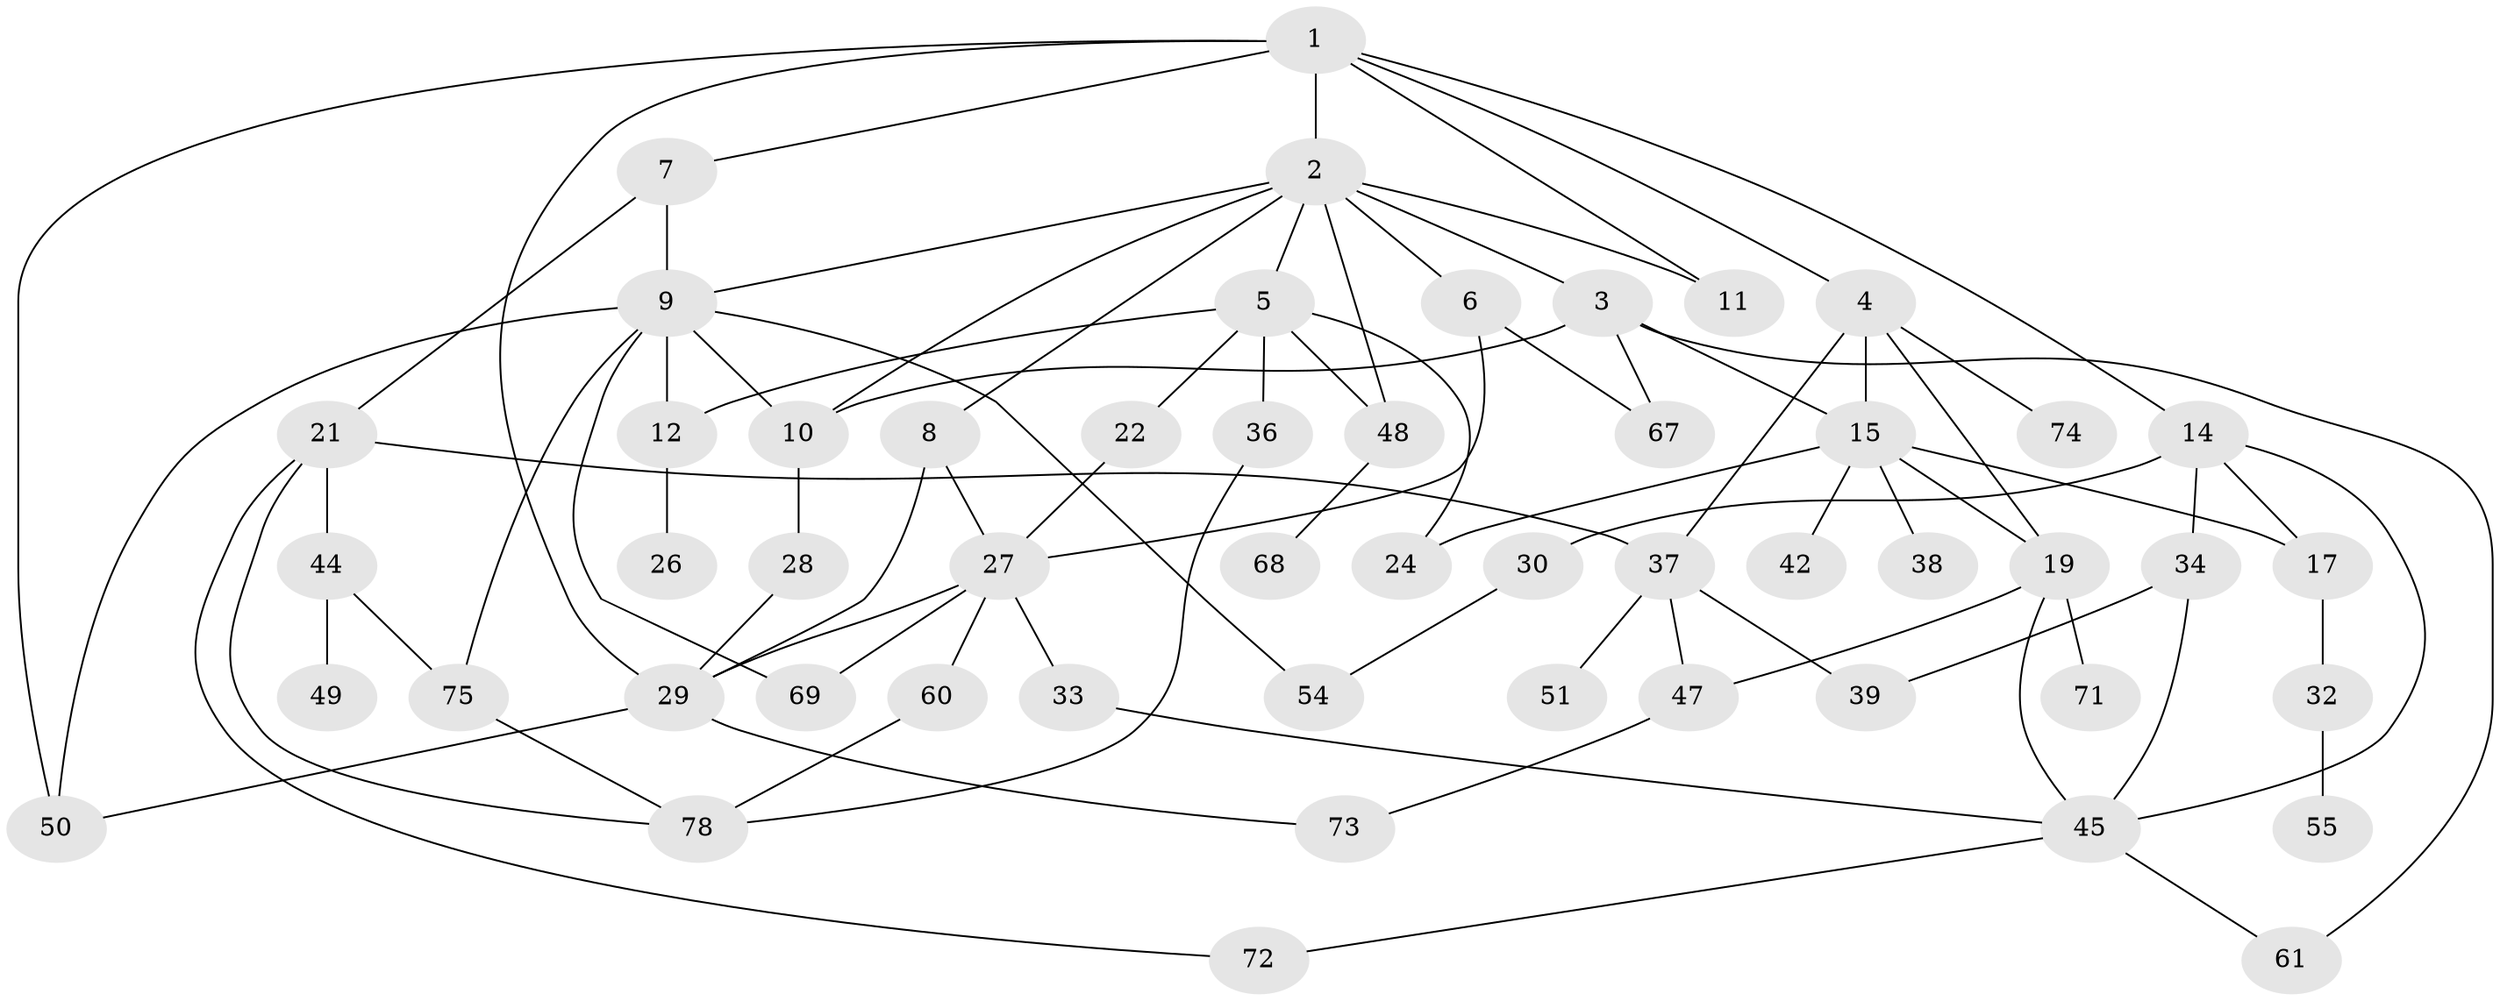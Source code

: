 // Generated by graph-tools (version 1.1) at 2025/23/03/03/25 07:23:33]
// undirected, 52 vertices, 84 edges
graph export_dot {
graph [start="1"]
  node [color=gray90,style=filled];
  1 [super="+35"];
  2 [super="+70"];
  3 [super="+23"];
  4 [super="+25"];
  5 [super="+13"];
  6;
  7 [super="+56"];
  8;
  9 [super="+18"];
  10 [super="+46"];
  11 [super="+43"];
  12 [super="+31"];
  14 [super="+20"];
  15 [super="+16"];
  17;
  19 [super="+62"];
  21;
  22;
  24 [super="+53"];
  26;
  27 [super="+40"];
  28;
  29 [super="+66"];
  30 [super="+58"];
  32 [super="+65"];
  33;
  34 [super="+52"];
  36;
  37 [super="+41"];
  38;
  39;
  42;
  44 [super="+80"];
  45 [super="+59"];
  47 [super="+77"];
  48;
  49;
  50 [super="+63"];
  51 [super="+57"];
  54;
  55 [super="+64"];
  60;
  61;
  67 [super="+76"];
  68;
  69;
  71;
  72;
  73;
  74;
  75;
  78 [super="+79"];
  1 -- 2;
  1 -- 4;
  1 -- 7;
  1 -- 11;
  1 -- 14;
  1 -- 50;
  1 -- 29;
  2 -- 3;
  2 -- 5;
  2 -- 6;
  2 -- 8;
  2 -- 10;
  2 -- 48;
  2 -- 9;
  2 -- 11;
  3 -- 10;
  3 -- 67;
  3 -- 61;
  3 -- 15;
  4 -- 15;
  4 -- 19;
  4 -- 37;
  4 -- 74;
  5 -- 12;
  5 -- 22;
  5 -- 48;
  5 -- 24;
  5 -- 36;
  6 -- 27;
  6 -- 67;
  7 -- 9;
  7 -- 21;
  8 -- 29;
  8 -- 27;
  9 -- 75;
  9 -- 69;
  9 -- 54;
  9 -- 10;
  9 -- 12;
  9 -- 50;
  10 -- 28;
  12 -- 26;
  14 -- 34;
  14 -- 45;
  14 -- 17;
  14 -- 30;
  15 -- 17;
  15 -- 24 [weight=2];
  15 -- 38;
  15 -- 19;
  15 -- 42;
  17 -- 32;
  19 -- 45;
  19 -- 71;
  19 -- 47;
  21 -- 37;
  21 -- 44;
  21 -- 72;
  21 -- 78;
  22 -- 27;
  27 -- 33;
  27 -- 29;
  27 -- 60;
  27 -- 69;
  28 -- 29;
  29 -- 73;
  29 -- 50;
  30 -- 54;
  32 -- 55;
  33 -- 45;
  34 -- 45;
  34 -- 39;
  36 -- 78;
  37 -- 39;
  37 -- 47;
  37 -- 51;
  44 -- 49;
  44 -- 75;
  45 -- 61;
  45 -- 72;
  47 -- 73;
  48 -- 68;
  60 -- 78;
  75 -- 78;
}

